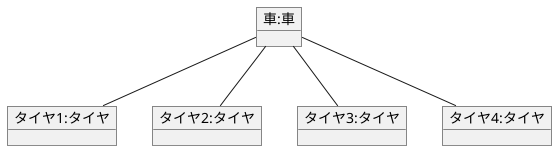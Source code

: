 @startuml 演習３－４
object "車:車" as car{
    
}
object "タイヤ1:タイヤ" as タイヤ1{
    
}
object "タイヤ2:タイヤ" as タイヤ2{
    
}
object "タイヤ3:タイヤ" as タイヤ3{
    
}
object "タイヤ4:タイヤ" as タイヤ4{
    
}
car--タイヤ1
car--タイヤ2
car--タイヤ3
car--タイヤ4

@enduml
